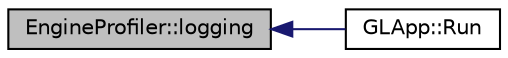 digraph "EngineProfiler::logging"
{
  edge [fontname="Helvetica",fontsize="10",labelfontname="Helvetica",labelfontsize="10"];
  node [fontname="Helvetica",fontsize="10",shape=record];
  rankdir="LR";
  Node5 [label="EngineProfiler::logging",height=0.2,width=0.4,color="black", fillcolor="grey75", style="filled", fontcolor="black"];
  Node5 -> Node6 [dir="back",color="midnightblue",fontsize="10",style="solid",fontname="Helvetica"];
  Node6 [label="GLApp::Run",height=0.2,width=0.4,color="black", fillcolor="white", style="filled",URL="$class_g_l_app.html#a4d58775934e1308c088a58625b7e2611"];
}
